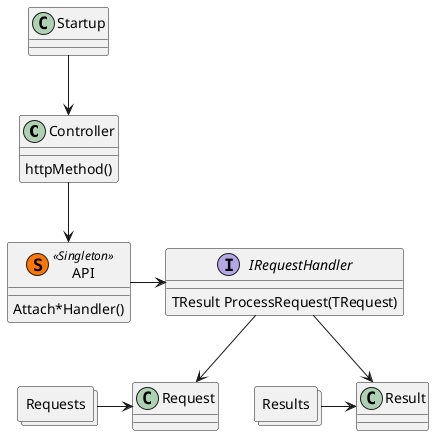 @startuml
allowmixing
'https://plantuml.com/class-diagram

class Controller{
httpMethod()
}

class Request

collections Requests
collections Results

class Result
class API<< (S,#FF7700) Singleton >>{
Attach*Handler()
}

class Startup

interface IRequestHandler{
TResult ProcessRequest(TRequest)
}

IRequestHandler --> Result
IRequestHandler --> Request

Controller <-up- Startup

Controller --> API

Requests -> Request
Results -> Result

API -> IRequestHandler

@enduml